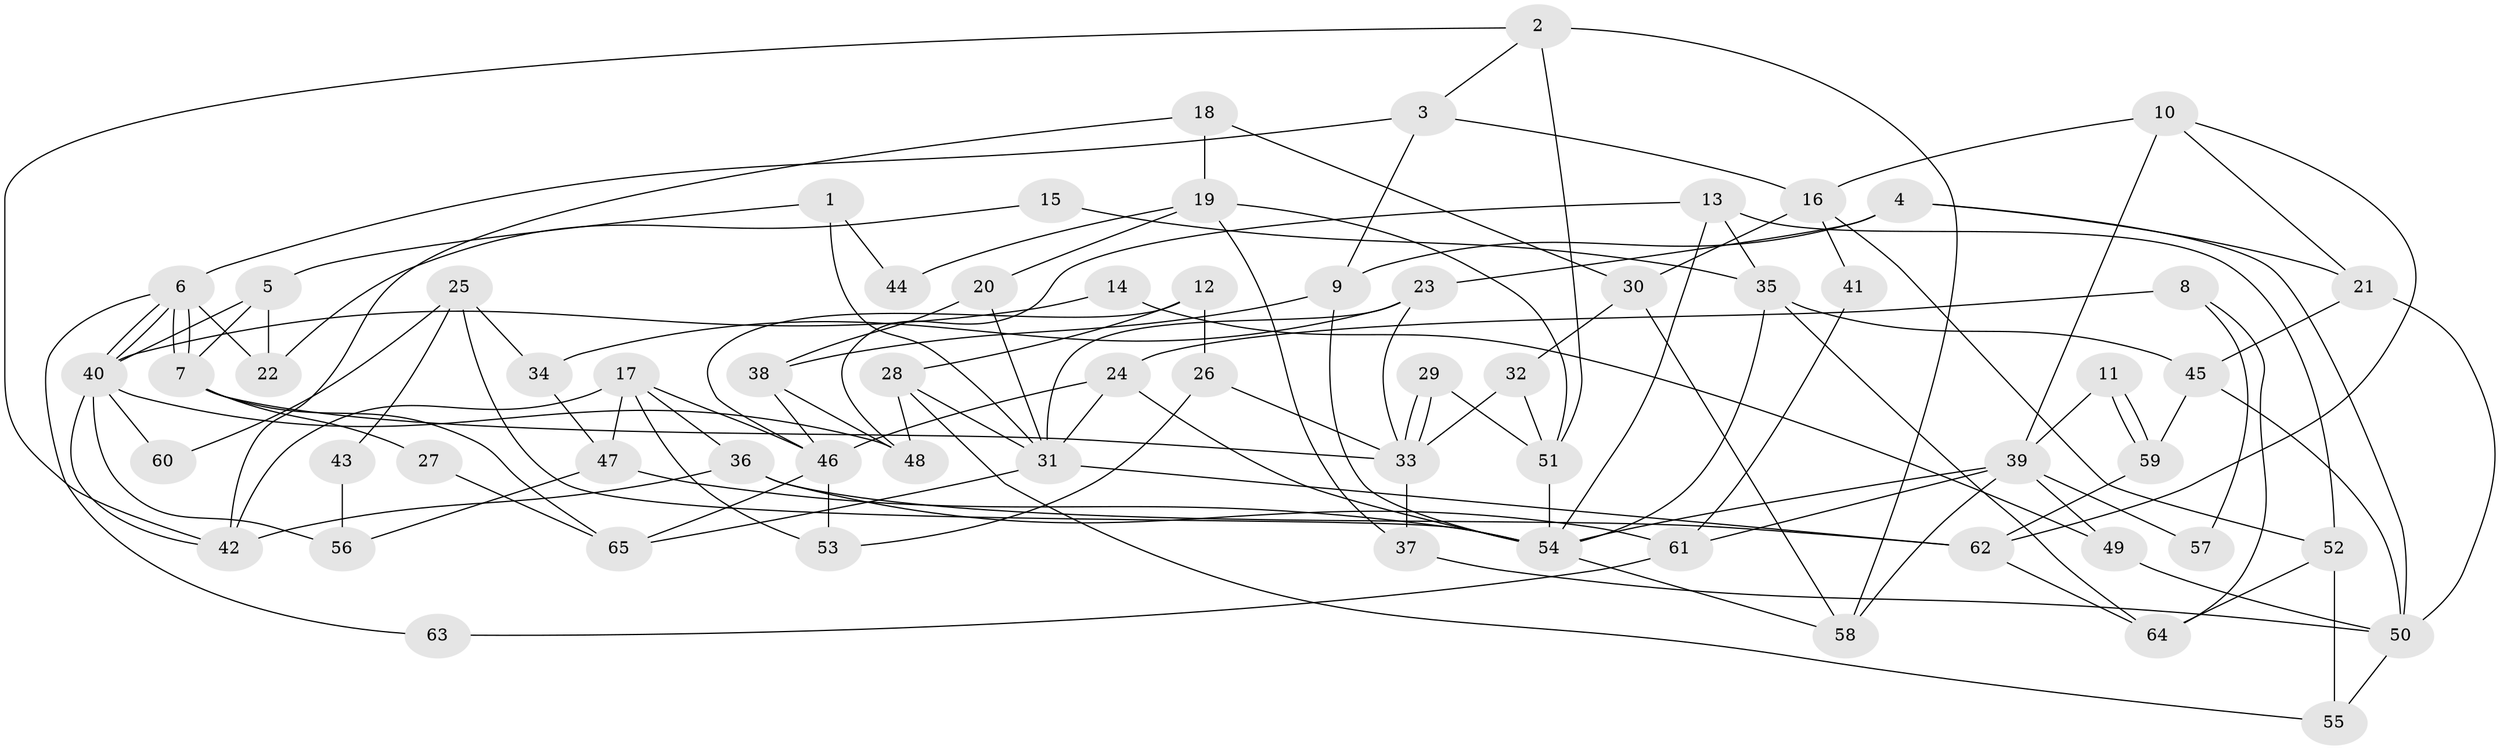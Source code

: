 // Generated by graph-tools (version 1.1) at 2025/15/03/09/25 04:15:14]
// undirected, 65 vertices, 130 edges
graph export_dot {
graph [start="1"]
  node [color=gray90,style=filled];
  1;
  2;
  3;
  4;
  5;
  6;
  7;
  8;
  9;
  10;
  11;
  12;
  13;
  14;
  15;
  16;
  17;
  18;
  19;
  20;
  21;
  22;
  23;
  24;
  25;
  26;
  27;
  28;
  29;
  30;
  31;
  32;
  33;
  34;
  35;
  36;
  37;
  38;
  39;
  40;
  41;
  42;
  43;
  44;
  45;
  46;
  47;
  48;
  49;
  50;
  51;
  52;
  53;
  54;
  55;
  56;
  57;
  58;
  59;
  60;
  61;
  62;
  63;
  64;
  65;
  1 -- 31;
  1 -- 5;
  1 -- 44;
  2 -- 58;
  2 -- 3;
  2 -- 42;
  2 -- 51;
  3 -- 9;
  3 -- 6;
  3 -- 16;
  4 -- 21;
  4 -- 50;
  4 -- 9;
  4 -- 23;
  5 -- 7;
  5 -- 40;
  5 -- 22;
  6 -- 40;
  6 -- 40;
  6 -- 7;
  6 -- 7;
  6 -- 22;
  6 -- 63;
  7 -- 33;
  7 -- 27;
  7 -- 65;
  8 -- 24;
  8 -- 64;
  8 -- 57;
  9 -- 38;
  9 -- 54;
  10 -- 16;
  10 -- 21;
  10 -- 39;
  10 -- 62;
  11 -- 59;
  11 -- 59;
  11 -- 39;
  12 -- 26;
  12 -- 28;
  12 -- 46;
  13 -- 54;
  13 -- 35;
  13 -- 48;
  13 -- 52;
  14 -- 49;
  14 -- 40;
  15 -- 22;
  15 -- 35;
  16 -- 30;
  16 -- 41;
  16 -- 52;
  17 -- 42;
  17 -- 46;
  17 -- 36;
  17 -- 47;
  17 -- 53;
  18 -- 19;
  18 -- 42;
  18 -- 30;
  19 -- 51;
  19 -- 20;
  19 -- 37;
  19 -- 44;
  20 -- 38;
  20 -- 31;
  21 -- 50;
  21 -- 45;
  23 -- 33;
  23 -- 31;
  23 -- 34;
  24 -- 31;
  24 -- 46;
  24 -- 54;
  25 -- 34;
  25 -- 54;
  25 -- 43;
  25 -- 60;
  26 -- 33;
  26 -- 53;
  27 -- 65;
  28 -- 48;
  28 -- 55;
  28 -- 31;
  29 -- 51;
  29 -- 33;
  29 -- 33;
  30 -- 58;
  30 -- 32;
  31 -- 62;
  31 -- 65;
  32 -- 51;
  32 -- 33;
  33 -- 37;
  34 -- 47;
  35 -- 64;
  35 -- 54;
  35 -- 45;
  36 -- 62;
  36 -- 42;
  36 -- 61;
  37 -- 50;
  38 -- 48;
  38 -- 46;
  39 -- 54;
  39 -- 49;
  39 -- 57;
  39 -- 58;
  39 -- 61;
  40 -- 42;
  40 -- 48;
  40 -- 56;
  40 -- 60;
  41 -- 61;
  43 -- 56;
  45 -- 59;
  45 -- 50;
  46 -- 65;
  46 -- 53;
  47 -- 54;
  47 -- 56;
  49 -- 50;
  50 -- 55;
  51 -- 54;
  52 -- 55;
  52 -- 64;
  54 -- 58;
  59 -- 62;
  61 -- 63;
  62 -- 64;
}
